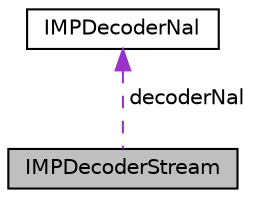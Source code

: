 digraph "IMPDecoderStream"
{
 // LATEX_PDF_SIZE
  edge [fontname="Helvetica",fontsize="10",labelfontname="Helvetica",labelfontsize="10"];
  node [fontname="Helvetica",fontsize="10",shape=record];
  Node1 [label="IMPDecoderStream",height=0.2,width=0.4,color="black", fillcolor="grey75", style="filled", fontcolor="black",tooltip="定义解码器码流属性"];
  Node2 -> Node1 [dir="back",color="darkorchid3",fontsize="10",style="dashed",label=" decoderNal" ,fontname="Helvetica"];
  Node2 [label="IMPDecoderNal",height=0.2,width=0.4,color="black", fillcolor="white", style="filled",URL="$struct_i_m_p_decoder_nal.html",tooltip="定义解码帧数据属性"];
}
